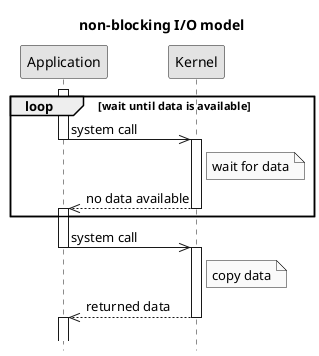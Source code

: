 @startuml
title non-blocking I/O model
hide footbox
skinparam monochrome true
skinparam shadowing false
activate Application
loop wait until data is available
    Application->>Kernel: system call
    deactivate Application
    activate Kernel
    Note right of Kernel: wait for data
    Kernel-->>Application: no data available
    deactivate Kernel
    activate Application
end
Application->>Kernel: system call
deactivate Application
activate Kernel
Note right of Kernel: copy data
Kernel-->>Application: returned data
deactivate Kernel
activate Application
||15||
@enduml
